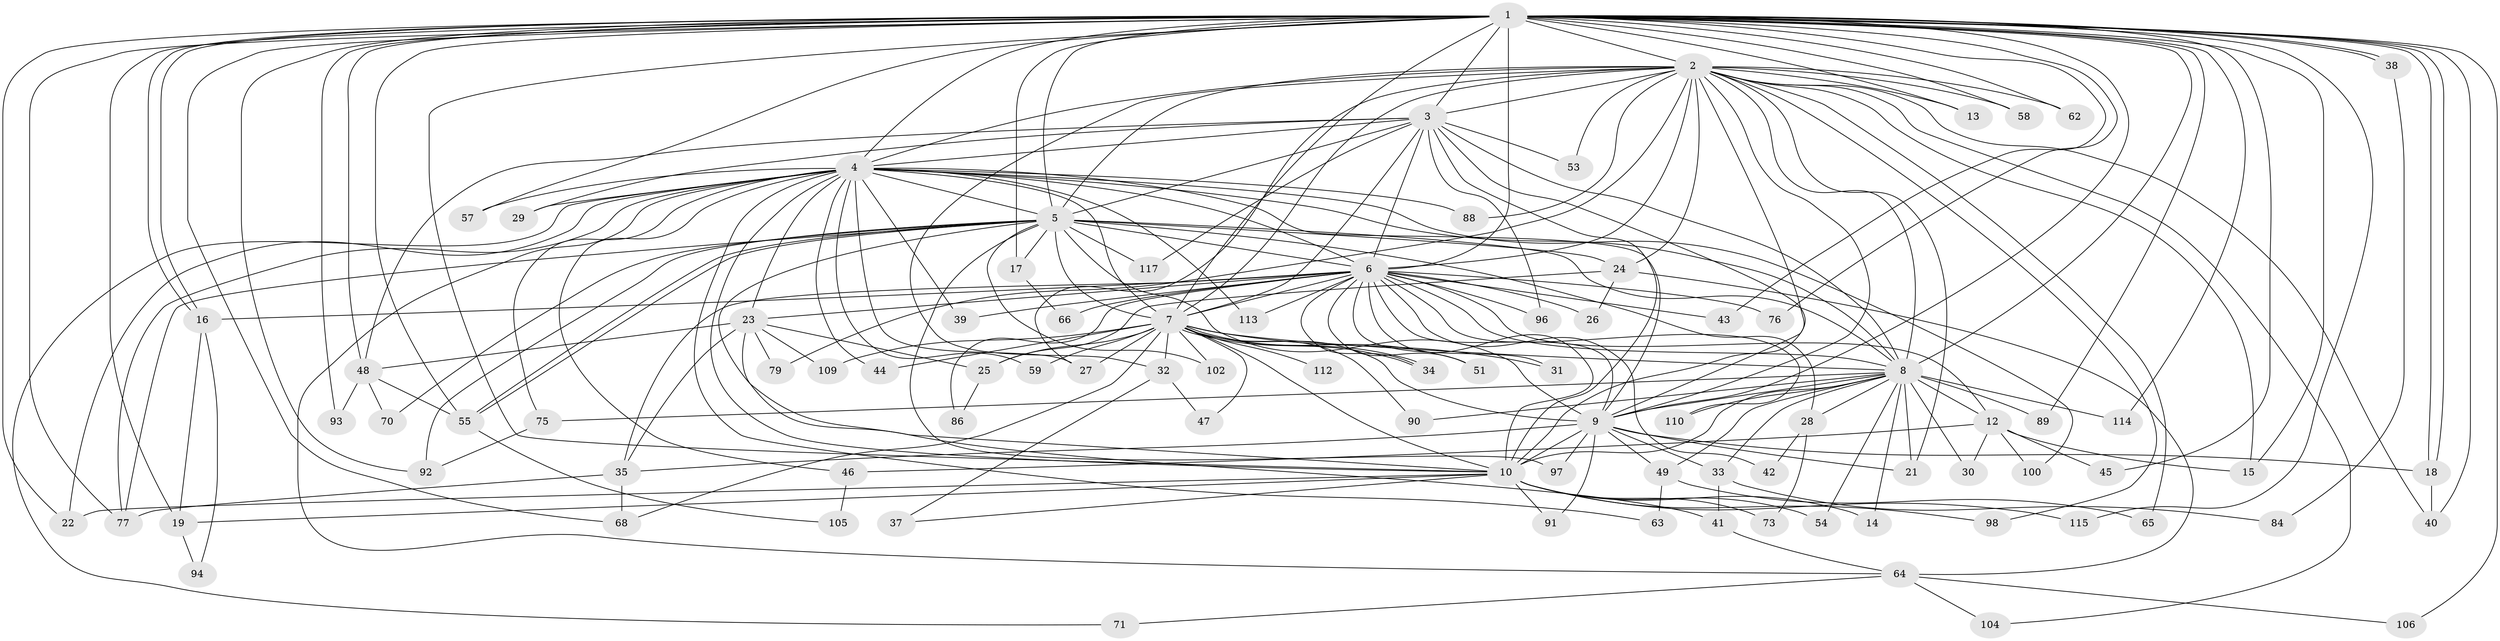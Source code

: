 // original degree distribution, {39: 0.008547008547008548, 25: 0.008547008547008548, 15: 0.008547008547008548, 24: 0.017094017094017096, 20: 0.008547008547008548, 26: 0.008547008547008548, 21: 0.008547008547008548, 17: 0.008547008547008548, 19: 0.008547008547008548, 6: 0.03418803418803419, 7: 0.017094017094017096, 2: 0.5982905982905983, 3: 0.15384615384615385, 5: 0.03418803418803419, 4: 0.07692307692307693}
// Generated by graph-tools (version 1.1) at 2025/41/03/06/25 10:41:31]
// undirected, 90 vertices, 223 edges
graph export_dot {
graph [start="1"]
  node [color=gray90,style=filled];
  1 [super="+69"];
  2 [super="+116"];
  3 [super="+81"];
  4 [super="+11"];
  5 [super="+83"];
  6 [super="+20"];
  7 [super="+36"];
  8 [super="+52"];
  9 [super="+80"];
  10 [super="+99"];
  12 [super="+72"];
  13;
  14;
  15;
  16;
  17;
  18 [super="+95"];
  19 [super="+74"];
  21 [super="+82"];
  22 [super="+61"];
  23 [super="+56"];
  24;
  25 [super="+85"];
  26;
  27 [super="+101"];
  28;
  29;
  30;
  31;
  32;
  33;
  34 [super="+50"];
  35 [super="+87"];
  37;
  38;
  39;
  40;
  41;
  42;
  43;
  44;
  45;
  46 [super="+78"];
  47;
  48 [super="+67"];
  49;
  51;
  53;
  54;
  55 [super="+60"];
  57;
  58;
  59;
  62;
  63;
  64 [super="+111"];
  65;
  66;
  68 [super="+103"];
  70;
  71;
  73;
  75;
  76;
  77 [super="+107"];
  79;
  84;
  86;
  88;
  89;
  90;
  91;
  92 [super="+108"];
  93;
  94;
  96;
  97;
  98;
  100;
  102;
  104;
  105;
  106;
  109;
  110;
  112;
  113;
  114;
  115;
  117;
  1 -- 2;
  1 -- 3;
  1 -- 4;
  1 -- 5;
  1 -- 6 [weight=2];
  1 -- 7;
  1 -- 8;
  1 -- 9;
  1 -- 10 [weight=2];
  1 -- 13;
  1 -- 15;
  1 -- 16;
  1 -- 16;
  1 -- 17;
  1 -- 18;
  1 -- 18;
  1 -- 38;
  1 -- 38;
  1 -- 40;
  1 -- 43;
  1 -- 45;
  1 -- 48;
  1 -- 57;
  1 -- 58;
  1 -- 62;
  1 -- 76;
  1 -- 77;
  1 -- 89;
  1 -- 93;
  1 -- 106;
  1 -- 114;
  1 -- 115;
  1 -- 22;
  1 -- 19;
  1 -- 92;
  1 -- 68;
  1 -- 55;
  2 -- 3;
  2 -- 4 [weight=2];
  2 -- 5;
  2 -- 6;
  2 -- 7;
  2 -- 8;
  2 -- 9;
  2 -- 10;
  2 -- 13;
  2 -- 15;
  2 -- 24;
  2 -- 32;
  2 -- 53;
  2 -- 58;
  2 -- 62;
  2 -- 65;
  2 -- 79;
  2 -- 88;
  2 -- 98;
  2 -- 104;
  2 -- 40;
  2 -- 27;
  2 -- 21;
  3 -- 4;
  3 -- 5;
  3 -- 6;
  3 -- 7;
  3 -- 8;
  3 -- 9 [weight=2];
  3 -- 10;
  3 -- 29;
  3 -- 48;
  3 -- 53;
  3 -- 96;
  3 -- 117;
  4 -- 5;
  4 -- 6;
  4 -- 7;
  4 -- 8;
  4 -- 9;
  4 -- 10;
  4 -- 22;
  4 -- 27;
  4 -- 29;
  4 -- 39;
  4 -- 44;
  4 -- 46 [weight=2];
  4 -- 59;
  4 -- 63;
  4 -- 71;
  4 -- 75;
  4 -- 77;
  4 -- 100;
  4 -- 113;
  4 -- 23;
  4 -- 88;
  4 -- 57;
  4 -- 64;
  5 -- 6;
  5 -- 7;
  5 -- 8;
  5 -- 9;
  5 -- 10;
  5 -- 17;
  5 -- 24;
  5 -- 28;
  5 -- 55;
  5 -- 55;
  5 -- 70;
  5 -- 92;
  5 -- 97;
  5 -- 102;
  5 -- 117;
  5 -- 77;
  6 -- 7 [weight=2];
  6 -- 8;
  6 -- 9;
  6 -- 10;
  6 -- 12;
  6 -- 23;
  6 -- 26;
  6 -- 31;
  6 -- 35;
  6 -- 39;
  6 -- 42;
  6 -- 43;
  6 -- 51;
  6 -- 66;
  6 -- 86;
  6 -- 96;
  6 -- 113;
  6 -- 16;
  6 -- 110;
  6 -- 76;
  6 -- 34;
  7 -- 8;
  7 -- 9;
  7 -- 10;
  7 -- 25;
  7 -- 27;
  7 -- 31;
  7 -- 32;
  7 -- 34;
  7 -- 34;
  7 -- 44;
  7 -- 59;
  7 -- 68;
  7 -- 102;
  7 -- 112 [weight=2];
  7 -- 51;
  7 -- 90;
  7 -- 109;
  7 -- 47;
  8 -- 9 [weight=2];
  8 -- 10;
  8 -- 12;
  8 -- 14;
  8 -- 21;
  8 -- 28;
  8 -- 30;
  8 -- 33 [weight=2];
  8 -- 49;
  8 -- 54;
  8 -- 75;
  8 -- 89;
  8 -- 90;
  8 -- 110;
  8 -- 114;
  9 -- 10;
  9 -- 21;
  9 -- 33;
  9 -- 35;
  9 -- 49;
  9 -- 97;
  9 -- 91;
  9 -- 18;
  10 -- 14;
  10 -- 19;
  10 -- 22;
  10 -- 37;
  10 -- 54;
  10 -- 73;
  10 -- 91;
  10 -- 98;
  10 -- 115;
  12 -- 30;
  12 -- 45;
  12 -- 100;
  12 -- 15;
  12 -- 46;
  16 -- 19;
  16 -- 94;
  17 -- 66;
  18 -- 40;
  19 -- 94;
  23 -- 41;
  23 -- 48;
  23 -- 109;
  23 -- 79;
  23 -- 25;
  23 -- 35;
  24 -- 25;
  24 -- 26;
  24 -- 64;
  25 -- 86;
  28 -- 42;
  28 -- 73;
  32 -- 37;
  32 -- 47;
  33 -- 41;
  33 -- 84;
  35 -- 68;
  35 -- 77;
  38 -- 84;
  41 -- 64;
  46 -- 105;
  48 -- 70;
  48 -- 93;
  48 -- 55;
  49 -- 63;
  49 -- 65;
  55 -- 105;
  64 -- 71;
  64 -- 104;
  64 -- 106;
  75 -- 92;
}
